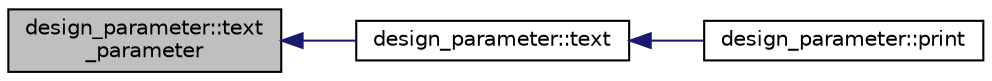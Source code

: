 digraph "design_parameter::text_parameter"
{
  edge [fontname="Helvetica",fontsize="10",labelfontname="Helvetica",labelfontsize="10"];
  node [fontname="Helvetica",fontsize="10",shape=record];
  rankdir="LR";
  Node2248 [label="design_parameter::text\l_parameter",height=0.2,width=0.4,color="black", fillcolor="grey75", style="filled", fontcolor="black"];
  Node2248 -> Node2249 [dir="back",color="midnightblue",fontsize="10",style="solid",fontname="Helvetica"];
  Node2249 [label="design_parameter::text",height=0.2,width=0.4,color="black", fillcolor="white", style="filled",URL="$da/d94/classdesign__parameter.html#a200510dc60483800cc6985b77d4ee50c"];
  Node2249 -> Node2250 [dir="back",color="midnightblue",fontsize="10",style="solid",fontname="Helvetica"];
  Node2250 [label="design_parameter::print",height=0.2,width=0.4,color="black", fillcolor="white", style="filled",URL="$da/d94/classdesign__parameter.html#ac9c431a5408809b0c229eacaa924781b"];
}
